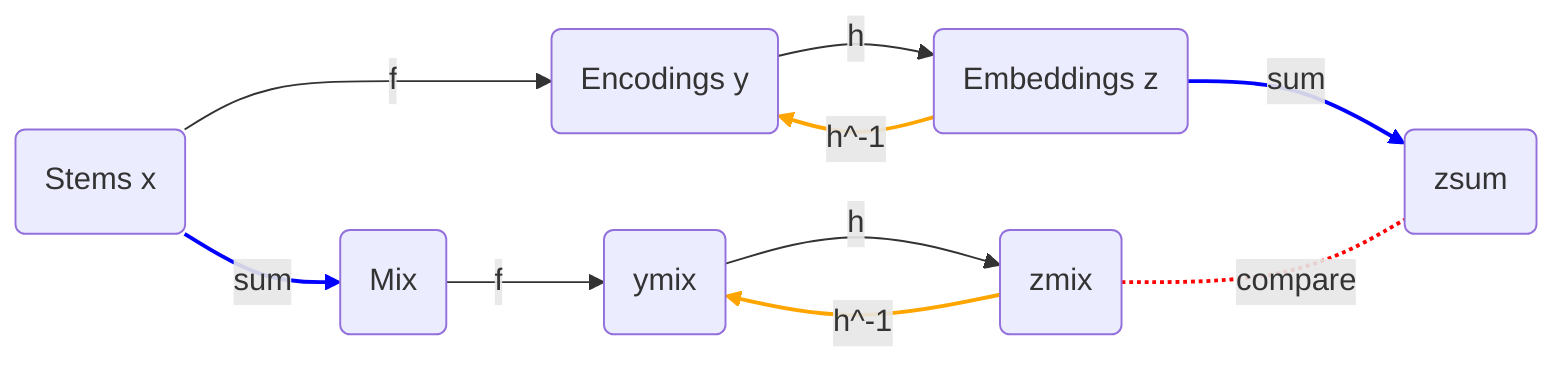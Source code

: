 flowchart LR
  A(Stems x) --> |f| B(Encodings y)-->|h|D(Embeddings z)
  A--> |sum|C(Mix) --> |f| E(ymix) --> |h|F(zmix)
  D -->|h^-1|B
  F -->|h^-1| E
  D -->|sum|G(zsum)
  F-.-|compare|G
linkStyle 2 stroke-width:2px,fill:none,stroke:blue;
linkStyle 7 stroke-width:2px,fill:none,stroke:blue;
linkStyle 5 stroke-width:2px,fill:none,stroke:orange;
linkStyle 6 stroke-width:2px,fill:none,stroke:orange;
linkStyle 8 stroke-width:2px,fill:none,stroke:red;
linkStyle 8 stroke-width:2px,fill:none,stroke:red;